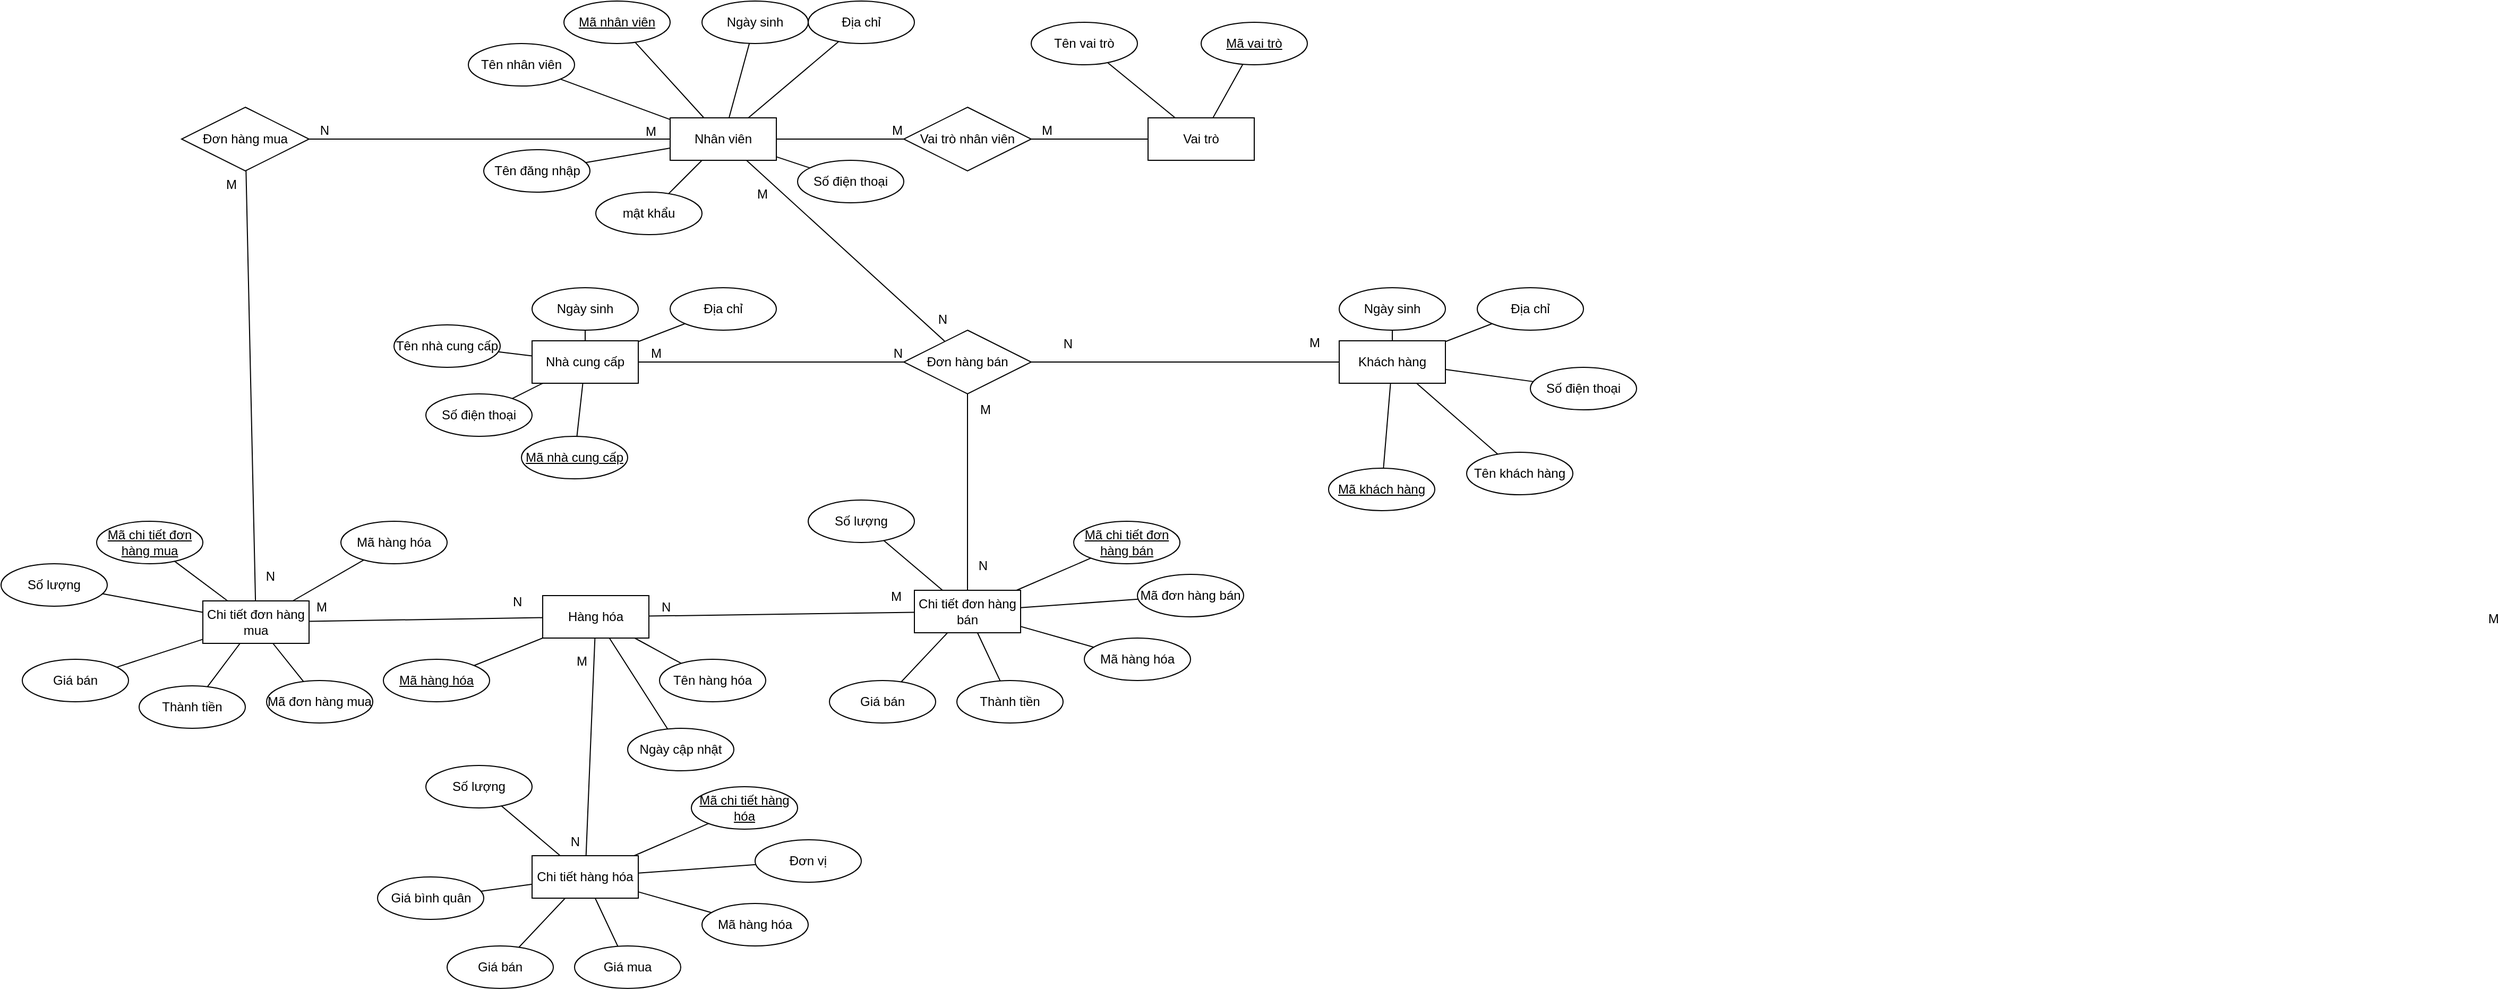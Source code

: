 <mxfile version="24.7.8">
  <diagram name="Page-1" id="xKC3V6bn9Q9LmwgAL5pe">
    <mxGraphModel dx="2574" dy="836" grid="1" gridSize="10" guides="1" tooltips="1" connect="1" arrows="1" fold="1" page="1" pageScale="1" pageWidth="900" pageHeight="1600" math="0" shadow="0">
      <root>
        <mxCell id="0" />
        <mxCell id="1" parent="0" />
        <mxCell id="DKB6ArLvlI6eX_wrJtIr-1" value="Nhân viên" style="whiteSpace=wrap;html=1;align=center;" parent="1" vertex="1">
          <mxGeometry x="-260" y="110" width="100" height="40" as="geometry" />
        </mxCell>
        <mxCell id="DKB6ArLvlI6eX_wrJtIr-2" value="Mã nhân viên" style="ellipse;whiteSpace=wrap;html=1;align=center;fontStyle=4;" parent="1" vertex="1">
          <mxGeometry x="-360" width="100" height="40" as="geometry" />
        </mxCell>
        <mxCell id="DKB6ArLvlI6eX_wrJtIr-3" value="mật khẩu" style="ellipse;whiteSpace=wrap;html=1;align=center;" parent="1" vertex="1">
          <mxGeometry x="-330" y="180" width="100" height="40" as="geometry" />
        </mxCell>
        <mxCell id="DKB6ArLvlI6eX_wrJtIr-4" value="Tên đăng nhập" style="ellipse;whiteSpace=wrap;html=1;align=center;" parent="1" vertex="1">
          <mxGeometry x="-435.5" y="140" width="100" height="40" as="geometry" />
        </mxCell>
        <mxCell id="DKB6ArLvlI6eX_wrJtIr-5" value="Số điện thoại" style="ellipse;whiteSpace=wrap;html=1;align=center;" parent="1" vertex="1">
          <mxGeometry x="-140" y="150" width="100" height="40" as="geometry" />
        </mxCell>
        <mxCell id="DKB6ArLvlI6eX_wrJtIr-6" value="Địa chỉ" style="ellipse;whiteSpace=wrap;html=1;align=center;" parent="1" vertex="1">
          <mxGeometry x="-130" width="100" height="40" as="geometry" />
        </mxCell>
        <mxCell id="DKB6ArLvlI6eX_wrJtIr-7" value="Ngày sinh" style="ellipse;whiteSpace=wrap;html=1;align=center;" parent="1" vertex="1">
          <mxGeometry x="-230" width="100" height="40" as="geometry" />
        </mxCell>
        <mxCell id="DKB6ArLvlI6eX_wrJtIr-8" value="Tên nhân viên" style="ellipse;whiteSpace=wrap;html=1;align=center;" parent="1" vertex="1">
          <mxGeometry x="-450" y="40" width="100" height="40" as="geometry" />
        </mxCell>
        <mxCell id="DKB6ArLvlI6eX_wrJtIr-9" value="Khách hàng" style="whiteSpace=wrap;html=1;align=center;" parent="1" vertex="1">
          <mxGeometry x="370" y="320" width="100" height="40" as="geometry" />
        </mxCell>
        <mxCell id="DKB6ArLvlI6eX_wrJtIr-10" value="Mã khách hàng" style="ellipse;whiteSpace=wrap;html=1;align=center;fontStyle=4;" parent="1" vertex="1">
          <mxGeometry x="360" y="440" width="100" height="40" as="geometry" />
        </mxCell>
        <mxCell id="DKB6ArLvlI6eX_wrJtIr-13" value="Số điện thoại" style="ellipse;whiteSpace=wrap;html=1;align=center;" parent="1" vertex="1">
          <mxGeometry x="550" y="345" width="100" height="40" as="geometry" />
        </mxCell>
        <mxCell id="DKB6ArLvlI6eX_wrJtIr-14" value="Địa chỉ" style="ellipse;whiteSpace=wrap;html=1;align=center;" parent="1" vertex="1">
          <mxGeometry x="500" y="270" width="100" height="40" as="geometry" />
        </mxCell>
        <mxCell id="DKB6ArLvlI6eX_wrJtIr-15" value="Ngày sinh" style="ellipse;whiteSpace=wrap;html=1;align=center;" parent="1" vertex="1">
          <mxGeometry x="370" y="270" width="100" height="40" as="geometry" />
        </mxCell>
        <mxCell id="DKB6ArLvlI6eX_wrJtIr-16" value="Tên khách hàng" style="ellipse;whiteSpace=wrap;html=1;align=center;" parent="1" vertex="1">
          <mxGeometry x="490" y="425" width="100" height="40" as="geometry" />
        </mxCell>
        <mxCell id="DKB6ArLvlI6eX_wrJtIr-17" value="Hàng hóa" style="whiteSpace=wrap;html=1;align=center;" parent="1" vertex="1">
          <mxGeometry x="-380" y="560" width="100" height="40" as="geometry" />
        </mxCell>
        <mxCell id="DKB6ArLvlI6eX_wrJtIr-18" value="Mã hàng hóa" style="ellipse;whiteSpace=wrap;html=1;align=center;fontStyle=4;" parent="1" vertex="1">
          <mxGeometry x="-530" y="620" width="100" height="40" as="geometry" />
        </mxCell>
        <mxCell id="DKB6ArLvlI6eX_wrJtIr-21" value="Tên hàng hóa" style="ellipse;whiteSpace=wrap;html=1;align=center;" parent="1" vertex="1">
          <mxGeometry x="-270" y="620" width="100" height="40" as="geometry" />
        </mxCell>
        <mxCell id="DKB6ArLvlI6eX_wrJtIr-22" value="Ngày cập nhật" style="ellipse;whiteSpace=wrap;html=1;align=center;" parent="1" vertex="1">
          <mxGeometry x="-300" y="685" width="100" height="40" as="geometry" />
        </mxCell>
        <mxCell id="DKB6ArLvlI6eX_wrJtIr-26" value="" style="endArrow=none;html=1;rounded=0;" parent="1" source="DKB6ArLvlI6eX_wrJtIr-2" target="DKB6ArLvlI6eX_wrJtIr-1" edge="1">
          <mxGeometry relative="1" as="geometry">
            <mxPoint x="-300" y="280" as="sourcePoint" />
            <mxPoint x="-140" y="280" as="targetPoint" />
          </mxGeometry>
        </mxCell>
        <mxCell id="DKB6ArLvlI6eX_wrJtIr-27" value="" style="endArrow=none;html=1;rounded=0;" parent="1" source="DKB6ArLvlI6eX_wrJtIr-7" target="DKB6ArLvlI6eX_wrJtIr-1" edge="1">
          <mxGeometry relative="1" as="geometry">
            <mxPoint x="-257" y="88" as="sourcePoint" />
            <mxPoint x="-227" y="110" as="targetPoint" />
          </mxGeometry>
        </mxCell>
        <mxCell id="DKB6ArLvlI6eX_wrJtIr-28" value="" style="endArrow=none;html=1;rounded=0;" parent="1" source="DKB6ArLvlI6eX_wrJtIr-6" target="DKB6ArLvlI6eX_wrJtIr-1" edge="1">
          <mxGeometry relative="1" as="geometry">
            <mxPoint x="-177" y="70" as="sourcePoint" />
            <mxPoint x="-192" y="110" as="targetPoint" />
          </mxGeometry>
        </mxCell>
        <mxCell id="DKB6ArLvlI6eX_wrJtIr-29" value="" style="endArrow=none;html=1;rounded=0;" parent="1" source="DKB6ArLvlI6eX_wrJtIr-1" target="DKB6ArLvlI6eX_wrJtIr-5" edge="1">
          <mxGeometry relative="1" as="geometry">
            <mxPoint x="-230" y="280" as="sourcePoint" />
            <mxPoint x="-70" y="280" as="targetPoint" />
          </mxGeometry>
        </mxCell>
        <mxCell id="DKB6ArLvlI6eX_wrJtIr-30" value="" style="endArrow=none;html=1;rounded=0;" parent="1" source="DKB6ArLvlI6eX_wrJtIr-3" target="DKB6ArLvlI6eX_wrJtIr-1" edge="1">
          <mxGeometry relative="1" as="geometry">
            <mxPoint x="-220" y="290" as="sourcePoint" />
            <mxPoint x="-60" y="290" as="targetPoint" />
          </mxGeometry>
        </mxCell>
        <mxCell id="DKB6ArLvlI6eX_wrJtIr-31" value="" style="endArrow=none;html=1;rounded=0;" parent="1" source="DKB6ArLvlI6eX_wrJtIr-1" target="DKB6ArLvlI6eX_wrJtIr-4" edge="1">
          <mxGeometry relative="1" as="geometry">
            <mxPoint x="-210" y="300" as="sourcePoint" />
            <mxPoint x="-50" y="300" as="targetPoint" />
          </mxGeometry>
        </mxCell>
        <mxCell id="DKB6ArLvlI6eX_wrJtIr-32" value="" style="endArrow=none;html=1;rounded=0;" parent="1" source="DKB6ArLvlI6eX_wrJtIr-8" target="DKB6ArLvlI6eX_wrJtIr-1" edge="1">
          <mxGeometry relative="1" as="geometry">
            <mxPoint x="-200" y="310" as="sourcePoint" />
            <mxPoint x="-40" y="310" as="targetPoint" />
          </mxGeometry>
        </mxCell>
        <mxCell id="DKB6ArLvlI6eX_wrJtIr-33" value="" style="endArrow=none;html=1;rounded=0;" parent="1" source="DKB6ArLvlI6eX_wrJtIr-15" target="DKB6ArLvlI6eX_wrJtIr-9" edge="1">
          <mxGeometry relative="1" as="geometry">
            <mxPoint x="810" y="600" as="sourcePoint" />
            <mxPoint x="970" y="600" as="targetPoint" />
          </mxGeometry>
        </mxCell>
        <mxCell id="DKB6ArLvlI6eX_wrJtIr-34" value="" style="endArrow=none;html=1;rounded=0;" parent="1" source="DKB6ArLvlI6eX_wrJtIr-9" target="DKB6ArLvlI6eX_wrJtIr-14" edge="1">
          <mxGeometry relative="1" as="geometry">
            <mxPoint x="820" y="610" as="sourcePoint" />
            <mxPoint x="980" y="610" as="targetPoint" />
          </mxGeometry>
        </mxCell>
        <mxCell id="DKB6ArLvlI6eX_wrJtIr-35" value="" style="endArrow=none;html=1;rounded=0;" parent="1" source="DKB6ArLvlI6eX_wrJtIr-9" target="DKB6ArLvlI6eX_wrJtIr-13" edge="1">
          <mxGeometry relative="1" as="geometry">
            <mxPoint x="830" y="620" as="sourcePoint" />
            <mxPoint x="990" y="620" as="targetPoint" />
          </mxGeometry>
        </mxCell>
        <mxCell id="DKB6ArLvlI6eX_wrJtIr-36" value="" style="endArrow=none;html=1;rounded=0;" parent="1" source="DKB6ArLvlI6eX_wrJtIr-9" target="DKB6ArLvlI6eX_wrJtIr-10" edge="1">
          <mxGeometry relative="1" as="geometry">
            <mxPoint x="840" y="630" as="sourcePoint" />
            <mxPoint x="1000" y="630" as="targetPoint" />
          </mxGeometry>
        </mxCell>
        <mxCell id="DKB6ArLvlI6eX_wrJtIr-41" value="" style="endArrow=none;html=1;rounded=0;" parent="1" source="DKB6ArLvlI6eX_wrJtIr-18" target="DKB6ArLvlI6eX_wrJtIr-17" edge="1">
          <mxGeometry relative="1" as="geometry">
            <mxPoint x="-401.55" y="650.29" as="sourcePoint" />
            <mxPoint x="-241.55" y="650.29" as="targetPoint" />
          </mxGeometry>
        </mxCell>
        <mxCell id="DKB6ArLvlI6eX_wrJtIr-42" value="" style="endArrow=none;html=1;rounded=0;" parent="1" source="DKB6ArLvlI6eX_wrJtIr-16" target="DKB6ArLvlI6eX_wrJtIr-9" edge="1">
          <mxGeometry relative="1" as="geometry">
            <mxPoint x="740" y="710" as="sourcePoint" />
            <mxPoint x="900" y="710" as="targetPoint" />
          </mxGeometry>
        </mxCell>
        <mxCell id="DKB6ArLvlI6eX_wrJtIr-43" value="" style="endArrow=none;html=1;rounded=0;" parent="1" source="DKB6ArLvlI6eX_wrJtIr-17" target="DKB6ArLvlI6eX_wrJtIr-21" edge="1">
          <mxGeometry relative="1" as="geometry">
            <mxPoint x="-401.55" y="650.29" as="sourcePoint" />
            <mxPoint x="-289.998" y="670.002" as="targetPoint" />
          </mxGeometry>
        </mxCell>
        <mxCell id="DKB6ArLvlI6eX_wrJtIr-44" value="" style="endArrow=none;html=1;rounded=0;" parent="1" source="DKB6ArLvlI6eX_wrJtIr-22" target="DKB6ArLvlI6eX_wrJtIr-17" edge="1">
          <mxGeometry relative="1" as="geometry">
            <mxPoint x="-419.881" y="779.738" as="sourcePoint" />
            <mxPoint x="-388.55" y="850.29" as="targetPoint" />
          </mxGeometry>
        </mxCell>
        <mxCell id="DKB6ArLvlI6eX_wrJtIr-47" value="Vai trò nhân viên" style="shape=rhombus;perimeter=rhombusPerimeter;whiteSpace=wrap;html=1;align=center;" parent="1" vertex="1">
          <mxGeometry x="-40" y="100" width="120" height="60" as="geometry" />
        </mxCell>
        <mxCell id="DKB6ArLvlI6eX_wrJtIr-49" value="Đơn hàng mua" style="shape=rhombus;perimeter=rhombusPerimeter;whiteSpace=wrap;html=1;align=center;" parent="1" vertex="1">
          <mxGeometry x="-720" y="100" width="120" height="60" as="geometry" />
        </mxCell>
        <mxCell id="DKB6ArLvlI6eX_wrJtIr-50" value="Vai trò" style="whiteSpace=wrap;html=1;align=center;" parent="1" vertex="1">
          <mxGeometry x="190" y="110.0" width="100" height="40" as="geometry" />
        </mxCell>
        <mxCell id="DKB6ArLvlI6eX_wrJtIr-51" value="Mã vai trò" style="ellipse;whiteSpace=wrap;html=1;align=center;fontStyle=4;" parent="1" vertex="1">
          <mxGeometry x="240" y="20.0" width="100" height="40" as="geometry" />
        </mxCell>
        <mxCell id="DKB6ArLvlI6eX_wrJtIr-53" value="Tên vai trò" style="ellipse;whiteSpace=wrap;html=1;align=center;" parent="1" vertex="1">
          <mxGeometry x="80" y="20" width="100" height="40" as="geometry" />
        </mxCell>
        <mxCell id="DKB6ArLvlI6eX_wrJtIr-54" value="" style="endArrow=none;html=1;rounded=0;" parent="1" source="DKB6ArLvlI6eX_wrJtIr-51" target="DKB6ArLvlI6eX_wrJtIr-50" edge="1">
          <mxGeometry relative="1" as="geometry">
            <mxPoint x="10" y="340.29" as="sourcePoint" />
            <mxPoint x="170" y="340.29" as="targetPoint" />
          </mxGeometry>
        </mxCell>
        <mxCell id="DKB6ArLvlI6eX_wrJtIr-56" value="" style="endArrow=none;html=1;rounded=0;" parent="1" source="DKB6ArLvlI6eX_wrJtIr-53" target="DKB6ArLvlI6eX_wrJtIr-50" edge="1">
          <mxGeometry relative="1" as="geometry">
            <mxPoint x="-8.331" y="469.738" as="sourcePoint" />
            <mxPoint x="23" y="540.29" as="targetPoint" />
          </mxGeometry>
        </mxCell>
        <mxCell id="DKB6ArLvlI6eX_wrJtIr-59" value="" style="endArrow=none;html=1;rounded=0;" parent="1" source="DKB6ArLvlI6eX_wrJtIr-1" target="DKB6ArLvlI6eX_wrJtIr-47" edge="1">
          <mxGeometry relative="1" as="geometry">
            <mxPoint x="-160" y="139.5" as="sourcePoint" />
            <mxPoint y="139.5" as="targetPoint" />
          </mxGeometry>
        </mxCell>
        <mxCell id="DKB6ArLvlI6eX_wrJtIr-60" value="M" style="resizable=0;html=1;whiteSpace=wrap;align=right;verticalAlign=bottom;" parent="DKB6ArLvlI6eX_wrJtIr-59" connectable="0" vertex="1">
          <mxGeometry x="1" relative="1" as="geometry" />
        </mxCell>
        <mxCell id="DKB6ArLvlI6eX_wrJtIr-61" value="" style="endArrow=none;html=1;rounded=0;" parent="1" source="DKB6ArLvlI6eX_wrJtIr-50" target="DKB6ArLvlI6eX_wrJtIr-47" edge="1">
          <mxGeometry relative="1" as="geometry">
            <mxPoint x="-150" y="142" as="sourcePoint" />
            <mxPoint x="-35" y="148" as="targetPoint" />
          </mxGeometry>
        </mxCell>
        <mxCell id="DKB6ArLvlI6eX_wrJtIr-62" value="M" style="resizable=0;html=1;whiteSpace=wrap;align=right;verticalAlign=bottom;" parent="DKB6ArLvlI6eX_wrJtIr-61" connectable="0" vertex="1">
          <mxGeometry x="1" relative="1" as="geometry">
            <mxPoint x="21" as="offset" />
          </mxGeometry>
        </mxCell>
        <mxCell id="DKB6ArLvlI6eX_wrJtIr-69" value="" style="endArrow=none;html=1;rounded=0;" parent="1" source="DKB6ArLvlI6eX_wrJtIr-1" target="DKB6ArLvlI6eX_wrJtIr-49" edge="1">
          <mxGeometry relative="1" as="geometry">
            <mxPoint x="-232" y="160" as="sourcePoint" />
            <mxPoint x="-693" y="443" as="targetPoint" />
          </mxGeometry>
        </mxCell>
        <mxCell id="DKB6ArLvlI6eX_wrJtIr-70" value="M" style="resizable=0;html=1;whiteSpace=wrap;align=left;verticalAlign=bottom;" parent="DKB6ArLvlI6eX_wrJtIr-69" connectable="0" vertex="1">
          <mxGeometry x="-1" relative="1" as="geometry">
            <mxPoint x="-25" y="1" as="offset" />
          </mxGeometry>
        </mxCell>
        <mxCell id="DKB6ArLvlI6eX_wrJtIr-71" value="N" style="resizable=0;html=1;whiteSpace=wrap;align=right;verticalAlign=bottom;" parent="DKB6ArLvlI6eX_wrJtIr-69" connectable="0" vertex="1">
          <mxGeometry x="1" relative="1" as="geometry">
            <mxPoint x="20" as="offset" />
          </mxGeometry>
        </mxCell>
        <mxCell id="DKB6ArLvlI6eX_wrJtIr-148" value="M" style="resizable=0;html=1;whiteSpace=wrap;align=left;verticalAlign=bottom;" parent="DKB6ArLvlI6eX_wrJtIr-69" connectable="0" vertex="1">
          <mxGeometry x="-1" relative="1" as="geometry">
            <mxPoint x="80" y="60" as="offset" />
          </mxGeometry>
        </mxCell>
        <mxCell id="DKB6ArLvlI6eX_wrJtIr-72" value="Chi tiết đơn hàng mua" style="whiteSpace=wrap;html=1;align=center;" parent="1" vertex="1">
          <mxGeometry x="-700" y="565" width="100" height="40" as="geometry" />
        </mxCell>
        <mxCell id="DKB6ArLvlI6eX_wrJtIr-73" value="Mã chi tiết đơn hàng mua" style="ellipse;whiteSpace=wrap;html=1;align=center;fontStyle=4;" parent="1" vertex="1">
          <mxGeometry x="-800" y="490" width="100" height="40" as="geometry" />
        </mxCell>
        <mxCell id="DKB6ArLvlI6eX_wrJtIr-75" value="Giá bán" style="ellipse;whiteSpace=wrap;html=1;align=center;" parent="1" vertex="1">
          <mxGeometry x="-870" y="620" width="100" height="40" as="geometry" />
        </mxCell>
        <mxCell id="DKB6ArLvlI6eX_wrJtIr-76" value="Thành tiền" style="ellipse;whiteSpace=wrap;html=1;align=center;" parent="1" vertex="1">
          <mxGeometry x="-760" y="645" width="100" height="40" as="geometry" />
        </mxCell>
        <mxCell id="DKB6ArLvlI6eX_wrJtIr-77" value="Mã hàng hóa" style="ellipse;whiteSpace=wrap;html=1;align=center;" parent="1" vertex="1">
          <mxGeometry x="-570" y="490" width="100" height="40" as="geometry" />
        </mxCell>
        <mxCell id="DKB6ArLvlI6eX_wrJtIr-78" value="Mã đơn hàng mua" style="ellipse;whiteSpace=wrap;html=1;align=center;" parent="1" vertex="1">
          <mxGeometry x="-640" y="640" width="100" height="40" as="geometry" />
        </mxCell>
        <mxCell id="DKB6ArLvlI6eX_wrJtIr-79" value="Số lượng" style="ellipse;whiteSpace=wrap;html=1;align=center;" parent="1" vertex="1">
          <mxGeometry x="-890" y="530" width="100" height="40" as="geometry" />
        </mxCell>
        <mxCell id="DKB6ArLvlI6eX_wrJtIr-80" value="" style="endArrow=none;html=1;rounded=0;" parent="1" source="DKB6ArLvlI6eX_wrJtIr-73" target="DKB6ArLvlI6eX_wrJtIr-72" edge="1">
          <mxGeometry relative="1" as="geometry">
            <mxPoint x="-740" y="770" as="sourcePoint" />
            <mxPoint x="-580" y="770" as="targetPoint" />
          </mxGeometry>
        </mxCell>
        <mxCell id="DKB6ArLvlI6eX_wrJtIr-81" value="" style="endArrow=none;html=1;rounded=0;" parent="1" source="DKB6ArLvlI6eX_wrJtIr-78" target="DKB6ArLvlI6eX_wrJtIr-72" edge="1">
          <mxGeometry relative="1" as="geometry">
            <mxPoint x="-697" y="578" as="sourcePoint" />
            <mxPoint x="-667" y="600" as="targetPoint" />
          </mxGeometry>
        </mxCell>
        <mxCell id="DKB6ArLvlI6eX_wrJtIr-82" value="" style="endArrow=none;html=1;rounded=0;" parent="1" source="DKB6ArLvlI6eX_wrJtIr-77" target="DKB6ArLvlI6eX_wrJtIr-72" edge="1">
          <mxGeometry relative="1" as="geometry">
            <mxPoint x="-617" y="560" as="sourcePoint" />
            <mxPoint x="-632" y="600" as="targetPoint" />
          </mxGeometry>
        </mxCell>
        <mxCell id="DKB6ArLvlI6eX_wrJtIr-83" value="" style="endArrow=none;html=1;rounded=0;" parent="1" source="DKB6ArLvlI6eX_wrJtIr-72" target="DKB6ArLvlI6eX_wrJtIr-76" edge="1">
          <mxGeometry relative="1" as="geometry">
            <mxPoint x="-670" y="770" as="sourcePoint" />
            <mxPoint x="-510" y="770" as="targetPoint" />
          </mxGeometry>
        </mxCell>
        <mxCell id="DKB6ArLvlI6eX_wrJtIr-85" value="" style="endArrow=none;html=1;rounded=0;" parent="1" source="DKB6ArLvlI6eX_wrJtIr-72" target="DKB6ArLvlI6eX_wrJtIr-75" edge="1">
          <mxGeometry relative="1" as="geometry">
            <mxPoint x="-650" y="790" as="sourcePoint" />
            <mxPoint x="-490" y="790" as="targetPoint" />
          </mxGeometry>
        </mxCell>
        <mxCell id="DKB6ArLvlI6eX_wrJtIr-86" value="" style="endArrow=none;html=1;rounded=0;" parent="1" source="DKB6ArLvlI6eX_wrJtIr-79" target="DKB6ArLvlI6eX_wrJtIr-72" edge="1">
          <mxGeometry relative="1" as="geometry">
            <mxPoint x="-640" y="800" as="sourcePoint" />
            <mxPoint x="-480" y="800" as="targetPoint" />
          </mxGeometry>
        </mxCell>
        <mxCell id="DKB6ArLvlI6eX_wrJtIr-89" value="" style="endArrow=none;html=1;rounded=0;" parent="1" source="DKB6ArLvlI6eX_wrJtIr-49" target="DKB6ArLvlI6eX_wrJtIr-72" edge="1">
          <mxGeometry relative="1" as="geometry">
            <mxPoint x="-891.55" y="940" as="sourcePoint" />
            <mxPoint x="-841.55" y="445" as="targetPoint" />
          </mxGeometry>
        </mxCell>
        <mxCell id="DKB6ArLvlI6eX_wrJtIr-90" value="M" style="resizable=0;html=1;whiteSpace=wrap;align=left;verticalAlign=bottom;" parent="DKB6ArLvlI6eX_wrJtIr-89" connectable="0" vertex="1">
          <mxGeometry x="-1" relative="1" as="geometry">
            <mxPoint x="-21" y="22" as="offset" />
          </mxGeometry>
        </mxCell>
        <mxCell id="DKB6ArLvlI6eX_wrJtIr-91" value="N" style="resizable=0;html=1;whiteSpace=wrap;align=right;verticalAlign=bottom;" parent="DKB6ArLvlI6eX_wrJtIr-89" connectable="0" vertex="1">
          <mxGeometry x="1" relative="1" as="geometry">
            <mxPoint x="20" y="-15" as="offset" />
          </mxGeometry>
        </mxCell>
        <mxCell id="DKB6ArLvlI6eX_wrJtIr-93" value="Đơn hàng bán" style="shape=rhombus;perimeter=rhombusPerimeter;whiteSpace=wrap;html=1;align=center;" parent="1" vertex="1">
          <mxGeometry x="-40" y="310" width="120" height="60" as="geometry" />
        </mxCell>
        <mxCell id="DKB6ArLvlI6eX_wrJtIr-95" value="Chi tiết đơn hàng bán" style="whiteSpace=wrap;html=1;align=center;" parent="1" vertex="1">
          <mxGeometry x="-30" y="555" width="100" height="40" as="geometry" />
        </mxCell>
        <mxCell id="DKB6ArLvlI6eX_wrJtIr-96" value="Mã chi tiết đơn hàng bán" style="ellipse;whiteSpace=wrap;html=1;align=center;fontStyle=4;" parent="1" vertex="1">
          <mxGeometry x="120" y="490" width="100" height="40" as="geometry" />
        </mxCell>
        <mxCell id="DKB6ArLvlI6eX_wrJtIr-97" value="Giá bán" style="ellipse;whiteSpace=wrap;html=1;align=center;" parent="1" vertex="1">
          <mxGeometry x="-110" y="640" width="100" height="40" as="geometry" />
        </mxCell>
        <mxCell id="DKB6ArLvlI6eX_wrJtIr-98" value="Thành tiền" style="ellipse;whiteSpace=wrap;html=1;align=center;" parent="1" vertex="1">
          <mxGeometry x="10" y="640" width="100" height="40" as="geometry" />
        </mxCell>
        <mxCell id="DKB6ArLvlI6eX_wrJtIr-99" value="Mã hàng hóa" style="ellipse;whiteSpace=wrap;html=1;align=center;" parent="1" vertex="1">
          <mxGeometry x="130" y="600" width="100" height="40" as="geometry" />
        </mxCell>
        <mxCell id="DKB6ArLvlI6eX_wrJtIr-100" value="Mã đơn hàng bán" style="ellipse;whiteSpace=wrap;html=1;align=center;" parent="1" vertex="1">
          <mxGeometry x="180" y="540" width="100" height="40" as="geometry" />
        </mxCell>
        <mxCell id="DKB6ArLvlI6eX_wrJtIr-101" value="Số lượng" style="ellipse;whiteSpace=wrap;html=1;align=center;" parent="1" vertex="1">
          <mxGeometry x="-130" y="470" width="100" height="40" as="geometry" />
        </mxCell>
        <mxCell id="DKB6ArLvlI6eX_wrJtIr-102" value="" style="endArrow=none;html=1;rounded=0;" parent="1" source="DKB6ArLvlI6eX_wrJtIr-96" target="DKB6ArLvlI6eX_wrJtIr-95" edge="1">
          <mxGeometry relative="1" as="geometry">
            <mxPoint x="-70" y="760" as="sourcePoint" />
            <mxPoint x="90" y="760" as="targetPoint" />
          </mxGeometry>
        </mxCell>
        <mxCell id="DKB6ArLvlI6eX_wrJtIr-103" value="" style="endArrow=none;html=1;rounded=0;" parent="1" source="DKB6ArLvlI6eX_wrJtIr-100" target="DKB6ArLvlI6eX_wrJtIr-95" edge="1">
          <mxGeometry relative="1" as="geometry">
            <mxPoint x="-27" y="568" as="sourcePoint" />
            <mxPoint x="3" y="590" as="targetPoint" />
          </mxGeometry>
        </mxCell>
        <mxCell id="DKB6ArLvlI6eX_wrJtIr-104" value="" style="endArrow=none;html=1;rounded=0;" parent="1" source="DKB6ArLvlI6eX_wrJtIr-99" target="DKB6ArLvlI6eX_wrJtIr-95" edge="1">
          <mxGeometry relative="1" as="geometry">
            <mxPoint x="53" y="550" as="sourcePoint" />
            <mxPoint x="38" y="590" as="targetPoint" />
          </mxGeometry>
        </mxCell>
        <mxCell id="DKB6ArLvlI6eX_wrJtIr-105" value="" style="endArrow=none;html=1;rounded=0;" parent="1" source="DKB6ArLvlI6eX_wrJtIr-95" target="DKB6ArLvlI6eX_wrJtIr-98" edge="1">
          <mxGeometry relative="1" as="geometry">
            <mxPoint y="760" as="sourcePoint" />
            <mxPoint x="160" y="760" as="targetPoint" />
          </mxGeometry>
        </mxCell>
        <mxCell id="DKB6ArLvlI6eX_wrJtIr-106" value="" style="endArrow=none;html=1;rounded=0;" parent="1" source="DKB6ArLvlI6eX_wrJtIr-95" target="DKB6ArLvlI6eX_wrJtIr-97" edge="1">
          <mxGeometry relative="1" as="geometry">
            <mxPoint x="20" y="780" as="sourcePoint" />
            <mxPoint x="180" y="780" as="targetPoint" />
          </mxGeometry>
        </mxCell>
        <mxCell id="DKB6ArLvlI6eX_wrJtIr-107" value="" style="endArrow=none;html=1;rounded=0;" parent="1" source="DKB6ArLvlI6eX_wrJtIr-101" target="DKB6ArLvlI6eX_wrJtIr-95" edge="1">
          <mxGeometry relative="1" as="geometry">
            <mxPoint x="30" y="790" as="sourcePoint" />
            <mxPoint x="190" y="790" as="targetPoint" />
          </mxGeometry>
        </mxCell>
        <mxCell id="DKB6ArLvlI6eX_wrJtIr-108" value="" style="endArrow=none;html=1;rounded=0;" parent="1" source="DKB6ArLvlI6eX_wrJtIr-93" target="DKB6ArLvlI6eX_wrJtIr-95" edge="1">
          <mxGeometry relative="1" as="geometry">
            <mxPoint x="-886.55" y="1170" as="sourcePoint" />
            <mxPoint x="-836.55" y="675" as="targetPoint" />
          </mxGeometry>
        </mxCell>
        <mxCell id="DKB6ArLvlI6eX_wrJtIr-109" value="M" style="resizable=0;html=1;whiteSpace=wrap;align=left;verticalAlign=bottom;" parent="DKB6ArLvlI6eX_wrJtIr-108" connectable="0" vertex="1">
          <mxGeometry x="-1" relative="1" as="geometry">
            <mxPoint x="10" y="23" as="offset" />
          </mxGeometry>
        </mxCell>
        <mxCell id="DKB6ArLvlI6eX_wrJtIr-110" value="N" style="resizable=0;html=1;whiteSpace=wrap;align=right;verticalAlign=bottom;" parent="DKB6ArLvlI6eX_wrJtIr-108" connectable="0" vertex="1">
          <mxGeometry x="1" relative="1" as="geometry">
            <mxPoint x="20" y="-15" as="offset" />
          </mxGeometry>
        </mxCell>
        <mxCell id="DKB6ArLvlI6eX_wrJtIr-111" value="" style="endArrow=none;html=1;rounded=0;" parent="1" source="DKB6ArLvlI6eX_wrJtIr-1" target="DKB6ArLvlI6eX_wrJtIr-93" edge="1">
          <mxGeometry relative="1" as="geometry">
            <mxPoint x="-50" y="345" as="sourcePoint" />
            <mxPoint x="-50" y="515" as="targetPoint" />
          </mxGeometry>
        </mxCell>
        <mxCell id="DKB6ArLvlI6eX_wrJtIr-112" value="M" style="resizable=0;html=1;whiteSpace=wrap;align=left;verticalAlign=bottom;" parent="DKB6ArLvlI6eX_wrJtIr-111" connectable="0" vertex="1">
          <mxGeometry x="-1" relative="1" as="geometry">
            <mxPoint x="1638" y="440" as="offset" />
          </mxGeometry>
        </mxCell>
        <mxCell id="DKB6ArLvlI6eX_wrJtIr-113" value="N" style="resizable=0;html=1;whiteSpace=wrap;align=right;verticalAlign=bottom;" parent="DKB6ArLvlI6eX_wrJtIr-111" connectable="0" vertex="1">
          <mxGeometry x="1" relative="1" as="geometry">
            <mxPoint x="4" y="-12" as="offset" />
          </mxGeometry>
        </mxCell>
        <mxCell id="DKB6ArLvlI6eX_wrJtIr-114" value="" style="endArrow=none;html=1;rounded=0;" parent="1" source="DKB6ArLvlI6eX_wrJtIr-9" target="DKB6ArLvlI6eX_wrJtIr-93" edge="1">
          <mxGeometry relative="1" as="geometry">
            <mxPoint x="247" y="380" as="sourcePoint" />
            <mxPoint x="-407" y="596" as="targetPoint" />
          </mxGeometry>
        </mxCell>
        <mxCell id="DKB6ArLvlI6eX_wrJtIr-115" value="M" style="resizable=0;html=1;whiteSpace=wrap;align=left;verticalAlign=bottom;" parent="DKB6ArLvlI6eX_wrJtIr-114" connectable="0" vertex="1">
          <mxGeometry x="-1" relative="1" as="geometry">
            <mxPoint x="-30" y="-10" as="offset" />
          </mxGeometry>
        </mxCell>
        <mxCell id="DKB6ArLvlI6eX_wrJtIr-116" value="N" style="resizable=0;html=1;whiteSpace=wrap;align=right;verticalAlign=bottom;" parent="DKB6ArLvlI6eX_wrJtIr-114" connectable="0" vertex="1">
          <mxGeometry x="1" relative="1" as="geometry">
            <mxPoint x="40" y="-9" as="offset" />
          </mxGeometry>
        </mxCell>
        <mxCell id="DKB6ArLvlI6eX_wrJtIr-117" value="" style="endArrow=none;html=1;rounded=0;" parent="1" source="DKB6ArLvlI6eX_wrJtIr-17" target="DKB6ArLvlI6eX_wrJtIr-72" edge="1">
          <mxGeometry relative="1" as="geometry">
            <mxPoint x="-6" y="362" as="sourcePoint" />
            <mxPoint x="-660" y="578" as="targetPoint" />
          </mxGeometry>
        </mxCell>
        <mxCell id="DKB6ArLvlI6eX_wrJtIr-118" value="N" style="resizable=0;html=1;whiteSpace=wrap;align=left;verticalAlign=bottom;" parent="DKB6ArLvlI6eX_wrJtIr-117" connectable="0" vertex="1">
          <mxGeometry x="-1" relative="1" as="geometry">
            <mxPoint x="-30" y="-6" as="offset" />
          </mxGeometry>
        </mxCell>
        <mxCell id="DKB6ArLvlI6eX_wrJtIr-121" value="" style="endArrow=none;html=1;rounded=0;" parent="1" source="DKB6ArLvlI6eX_wrJtIr-17" target="DKB6ArLvlI6eX_wrJtIr-95" edge="1">
          <mxGeometry relative="1" as="geometry">
            <mxPoint x="-335" y="540" as="sourcePoint" />
            <mxPoint x="-615" y="380" as="targetPoint" />
          </mxGeometry>
        </mxCell>
        <mxCell id="DKB6ArLvlI6eX_wrJtIr-122" value="N" style="resizable=0;html=1;whiteSpace=wrap;align=left;verticalAlign=bottom;" parent="DKB6ArLvlI6eX_wrJtIr-121" connectable="0" vertex="1">
          <mxGeometry x="-1" relative="1" as="geometry">
            <mxPoint x="10" as="offset" />
          </mxGeometry>
        </mxCell>
        <mxCell id="DKB6ArLvlI6eX_wrJtIr-123" value="M" style="resizable=0;html=1;whiteSpace=wrap;align=right;verticalAlign=bottom;" parent="DKB6ArLvlI6eX_wrJtIr-121" connectable="0" vertex="1">
          <mxGeometry x="1" relative="1" as="geometry">
            <mxPoint x="-10" y="-6" as="offset" />
          </mxGeometry>
        </mxCell>
        <mxCell id="DKB6ArLvlI6eX_wrJtIr-147" value="M" style="resizable=0;html=1;whiteSpace=wrap;align=right;verticalAlign=bottom;" parent="DKB6ArLvlI6eX_wrJtIr-121" connectable="0" vertex="1">
          <mxGeometry x="1" relative="1" as="geometry">
            <mxPoint x="-551" y="4" as="offset" />
          </mxGeometry>
        </mxCell>
        <mxCell id="DKB6ArLvlI6eX_wrJtIr-135" value="Nhà cung cấp" style="whiteSpace=wrap;html=1;align=center;" parent="1" vertex="1">
          <mxGeometry x="-390" y="320" width="100" height="40" as="geometry" />
        </mxCell>
        <mxCell id="DKB6ArLvlI6eX_wrJtIr-136" value="Mã nhà cung cấp" style="ellipse;whiteSpace=wrap;html=1;align=center;fontStyle=4;" parent="1" vertex="1">
          <mxGeometry x="-400" y="410" width="100" height="40" as="geometry" />
        </mxCell>
        <mxCell id="DKB6ArLvlI6eX_wrJtIr-137" value="Số điện thoại" style="ellipse;whiteSpace=wrap;html=1;align=center;" parent="1" vertex="1">
          <mxGeometry x="-490" y="370" width="100" height="40" as="geometry" />
        </mxCell>
        <mxCell id="DKB6ArLvlI6eX_wrJtIr-138" value="Địa chỉ" style="ellipse;whiteSpace=wrap;html=1;align=center;" parent="1" vertex="1">
          <mxGeometry x="-260" y="270" width="100" height="40" as="geometry" />
        </mxCell>
        <mxCell id="DKB6ArLvlI6eX_wrJtIr-139" value="Ngày sinh" style="ellipse;whiteSpace=wrap;html=1;align=center;" parent="1" vertex="1">
          <mxGeometry x="-390" y="270" width="100" height="40" as="geometry" />
        </mxCell>
        <mxCell id="DKB6ArLvlI6eX_wrJtIr-140" value="Tên nhà cung cấp" style="ellipse;whiteSpace=wrap;html=1;align=center;" parent="1" vertex="1">
          <mxGeometry x="-520" y="305" width="100" height="40" as="geometry" />
        </mxCell>
        <mxCell id="DKB6ArLvlI6eX_wrJtIr-141" value="" style="endArrow=none;html=1;rounded=0;" parent="1" source="DKB6ArLvlI6eX_wrJtIr-139" target="DKB6ArLvlI6eX_wrJtIr-135" edge="1">
          <mxGeometry relative="1" as="geometry">
            <mxPoint x="50" y="600" as="sourcePoint" />
            <mxPoint x="210" y="600" as="targetPoint" />
          </mxGeometry>
        </mxCell>
        <mxCell id="DKB6ArLvlI6eX_wrJtIr-142" value="" style="endArrow=none;html=1;rounded=0;" parent="1" source="DKB6ArLvlI6eX_wrJtIr-135" target="DKB6ArLvlI6eX_wrJtIr-138" edge="1">
          <mxGeometry relative="1" as="geometry">
            <mxPoint x="60" y="610" as="sourcePoint" />
            <mxPoint x="220" y="610" as="targetPoint" />
          </mxGeometry>
        </mxCell>
        <mxCell id="DKB6ArLvlI6eX_wrJtIr-143" value="" style="endArrow=none;html=1;rounded=0;" parent="1" source="DKB6ArLvlI6eX_wrJtIr-135" target="DKB6ArLvlI6eX_wrJtIr-137" edge="1">
          <mxGeometry relative="1" as="geometry">
            <mxPoint x="70" y="620" as="sourcePoint" />
            <mxPoint x="230" y="620" as="targetPoint" />
          </mxGeometry>
        </mxCell>
        <mxCell id="DKB6ArLvlI6eX_wrJtIr-144" value="" style="endArrow=none;html=1;rounded=0;" parent="1" source="DKB6ArLvlI6eX_wrJtIr-135" target="DKB6ArLvlI6eX_wrJtIr-136" edge="1">
          <mxGeometry relative="1" as="geometry">
            <mxPoint x="80" y="630" as="sourcePoint" />
            <mxPoint x="240" y="630" as="targetPoint" />
          </mxGeometry>
        </mxCell>
        <mxCell id="DKB6ArLvlI6eX_wrJtIr-145" value="" style="endArrow=none;html=1;rounded=0;" parent="1" source="DKB6ArLvlI6eX_wrJtIr-140" target="DKB6ArLvlI6eX_wrJtIr-135" edge="1">
          <mxGeometry relative="1" as="geometry">
            <mxPoint x="-20" y="710" as="sourcePoint" />
            <mxPoint x="140" y="710" as="targetPoint" />
          </mxGeometry>
        </mxCell>
        <mxCell id="DKB6ArLvlI6eX_wrJtIr-149" value="" style="endArrow=none;html=1;rounded=0;" parent="1" source="DKB6ArLvlI6eX_wrJtIr-135" target="DKB6ArLvlI6eX_wrJtIr-93" edge="1">
          <mxGeometry relative="1" as="geometry">
            <mxPoint x="-380" y="440" as="sourcePoint" />
            <mxPoint x="-220" y="440" as="targetPoint" />
          </mxGeometry>
        </mxCell>
        <mxCell id="DKB6ArLvlI6eX_wrJtIr-150" value="M" style="resizable=0;html=1;whiteSpace=wrap;align=left;verticalAlign=bottom;" parent="DKB6ArLvlI6eX_wrJtIr-149" connectable="0" vertex="1">
          <mxGeometry x="-1" relative="1" as="geometry">
            <mxPoint x="10" as="offset" />
          </mxGeometry>
        </mxCell>
        <mxCell id="DKB6ArLvlI6eX_wrJtIr-151" value="N" style="resizable=0;html=1;whiteSpace=wrap;align=right;verticalAlign=bottom;" parent="DKB6ArLvlI6eX_wrJtIr-149" connectable="0" vertex="1">
          <mxGeometry x="1" relative="1" as="geometry" />
        </mxCell>
        <mxCell id="DKB6ArLvlI6eX_wrJtIr-152" value="Chi tiết hàng hóa" style="whiteSpace=wrap;html=1;align=center;" parent="1" vertex="1">
          <mxGeometry x="-390" y="805" width="100" height="40" as="geometry" />
        </mxCell>
        <mxCell id="DKB6ArLvlI6eX_wrJtIr-153" value="Mã chi tiết hàng hóa" style="ellipse;whiteSpace=wrap;html=1;align=center;fontStyle=4;" parent="1" vertex="1">
          <mxGeometry x="-240" y="740" width="100" height="40" as="geometry" />
        </mxCell>
        <mxCell id="DKB6ArLvlI6eX_wrJtIr-154" value="Giá bán" style="ellipse;whiteSpace=wrap;html=1;align=center;" parent="1" vertex="1">
          <mxGeometry x="-470" y="890" width="100" height="40" as="geometry" />
        </mxCell>
        <mxCell id="DKB6ArLvlI6eX_wrJtIr-155" value="Giá mua" style="ellipse;whiteSpace=wrap;html=1;align=center;" parent="1" vertex="1">
          <mxGeometry x="-350" y="890" width="100" height="40" as="geometry" />
        </mxCell>
        <mxCell id="DKB6ArLvlI6eX_wrJtIr-156" value="Mã hàng hóa" style="ellipse;whiteSpace=wrap;html=1;align=center;" parent="1" vertex="1">
          <mxGeometry x="-230" y="850" width="100" height="40" as="geometry" />
        </mxCell>
        <mxCell id="DKB6ArLvlI6eX_wrJtIr-157" value="Đơn vị" style="ellipse;whiteSpace=wrap;html=1;align=center;" parent="1" vertex="1">
          <mxGeometry x="-180" y="790" width="100" height="40" as="geometry" />
        </mxCell>
        <mxCell id="DKB6ArLvlI6eX_wrJtIr-158" value="Số lượng" style="ellipse;whiteSpace=wrap;html=1;align=center;" parent="1" vertex="1">
          <mxGeometry x="-490" y="720" width="100" height="40" as="geometry" />
        </mxCell>
        <mxCell id="DKB6ArLvlI6eX_wrJtIr-159" value="" style="endArrow=none;html=1;rounded=0;" parent="1" source="DKB6ArLvlI6eX_wrJtIr-153" target="DKB6ArLvlI6eX_wrJtIr-152" edge="1">
          <mxGeometry relative="1" as="geometry">
            <mxPoint x="-430" y="1010" as="sourcePoint" />
            <mxPoint x="-270" y="1010" as="targetPoint" />
          </mxGeometry>
        </mxCell>
        <mxCell id="DKB6ArLvlI6eX_wrJtIr-160" value="" style="endArrow=none;html=1;rounded=0;" parent="1" source="DKB6ArLvlI6eX_wrJtIr-157" target="DKB6ArLvlI6eX_wrJtIr-152" edge="1">
          <mxGeometry relative="1" as="geometry">
            <mxPoint x="-387" y="818" as="sourcePoint" />
            <mxPoint x="-357" y="840" as="targetPoint" />
          </mxGeometry>
        </mxCell>
        <mxCell id="DKB6ArLvlI6eX_wrJtIr-161" value="" style="endArrow=none;html=1;rounded=0;" parent="1" source="DKB6ArLvlI6eX_wrJtIr-156" target="DKB6ArLvlI6eX_wrJtIr-152" edge="1">
          <mxGeometry relative="1" as="geometry">
            <mxPoint x="-307" y="800" as="sourcePoint" />
            <mxPoint x="-322" y="840" as="targetPoint" />
          </mxGeometry>
        </mxCell>
        <mxCell id="DKB6ArLvlI6eX_wrJtIr-162" value="" style="endArrow=none;html=1;rounded=0;" parent="1" source="DKB6ArLvlI6eX_wrJtIr-152" target="DKB6ArLvlI6eX_wrJtIr-155" edge="1">
          <mxGeometry relative="1" as="geometry">
            <mxPoint x="-360" y="1010" as="sourcePoint" />
            <mxPoint x="-200" y="1010" as="targetPoint" />
          </mxGeometry>
        </mxCell>
        <mxCell id="DKB6ArLvlI6eX_wrJtIr-163" value="" style="endArrow=none;html=1;rounded=0;" parent="1" source="DKB6ArLvlI6eX_wrJtIr-152" target="DKB6ArLvlI6eX_wrJtIr-154" edge="1">
          <mxGeometry relative="1" as="geometry">
            <mxPoint x="-340" y="1030" as="sourcePoint" />
            <mxPoint x="-180" y="1030" as="targetPoint" />
          </mxGeometry>
        </mxCell>
        <mxCell id="DKB6ArLvlI6eX_wrJtIr-164" value="" style="endArrow=none;html=1;rounded=0;" parent="1" source="DKB6ArLvlI6eX_wrJtIr-158" target="DKB6ArLvlI6eX_wrJtIr-152" edge="1">
          <mxGeometry relative="1" as="geometry">
            <mxPoint x="-330" y="1040" as="sourcePoint" />
            <mxPoint x="-170" y="1040" as="targetPoint" />
          </mxGeometry>
        </mxCell>
        <mxCell id="DKB6ArLvlI6eX_wrJtIr-166" value="Giá bình quân" style="ellipse;whiteSpace=wrap;html=1;align=center;" parent="1" vertex="1">
          <mxGeometry x="-535.5" y="825" width="100" height="40" as="geometry" />
        </mxCell>
        <mxCell id="DKB6ArLvlI6eX_wrJtIr-167" value="" style="endArrow=none;html=1;rounded=0;" parent="1" source="DKB6ArLvlI6eX_wrJtIr-152" target="DKB6ArLvlI6eX_wrJtIr-166" edge="1">
          <mxGeometry relative="1" as="geometry">
            <mxPoint x="-424.5" y="780" as="sourcePoint" />
            <mxPoint x="-245.5" y="965" as="targetPoint" />
          </mxGeometry>
        </mxCell>
        <mxCell id="DKB6ArLvlI6eX_wrJtIr-168" value="" style="endArrow=none;html=1;rounded=0;" parent="1" source="DKB6ArLvlI6eX_wrJtIr-17" target="DKB6ArLvlI6eX_wrJtIr-152" edge="1">
          <mxGeometry relative="1" as="geometry">
            <mxPoint x="-390" y="450" as="sourcePoint" />
            <mxPoint x="-230" y="450" as="targetPoint" />
          </mxGeometry>
        </mxCell>
        <mxCell id="DKB6ArLvlI6eX_wrJtIr-169" value="M" style="resizable=0;html=1;whiteSpace=wrap;align=left;verticalAlign=bottom;" parent="DKB6ArLvlI6eX_wrJtIr-168" connectable="0" vertex="1">
          <mxGeometry x="-1" relative="1" as="geometry">
            <mxPoint x="-19" y="30" as="offset" />
          </mxGeometry>
        </mxCell>
        <mxCell id="DKB6ArLvlI6eX_wrJtIr-170" value="N" style="resizable=0;html=1;whiteSpace=wrap;align=right;verticalAlign=bottom;" parent="DKB6ArLvlI6eX_wrJtIr-168" connectable="0" vertex="1">
          <mxGeometry x="1" relative="1" as="geometry">
            <mxPoint x="-4" y="-4" as="offset" />
          </mxGeometry>
        </mxCell>
      </root>
    </mxGraphModel>
  </diagram>
</mxfile>

